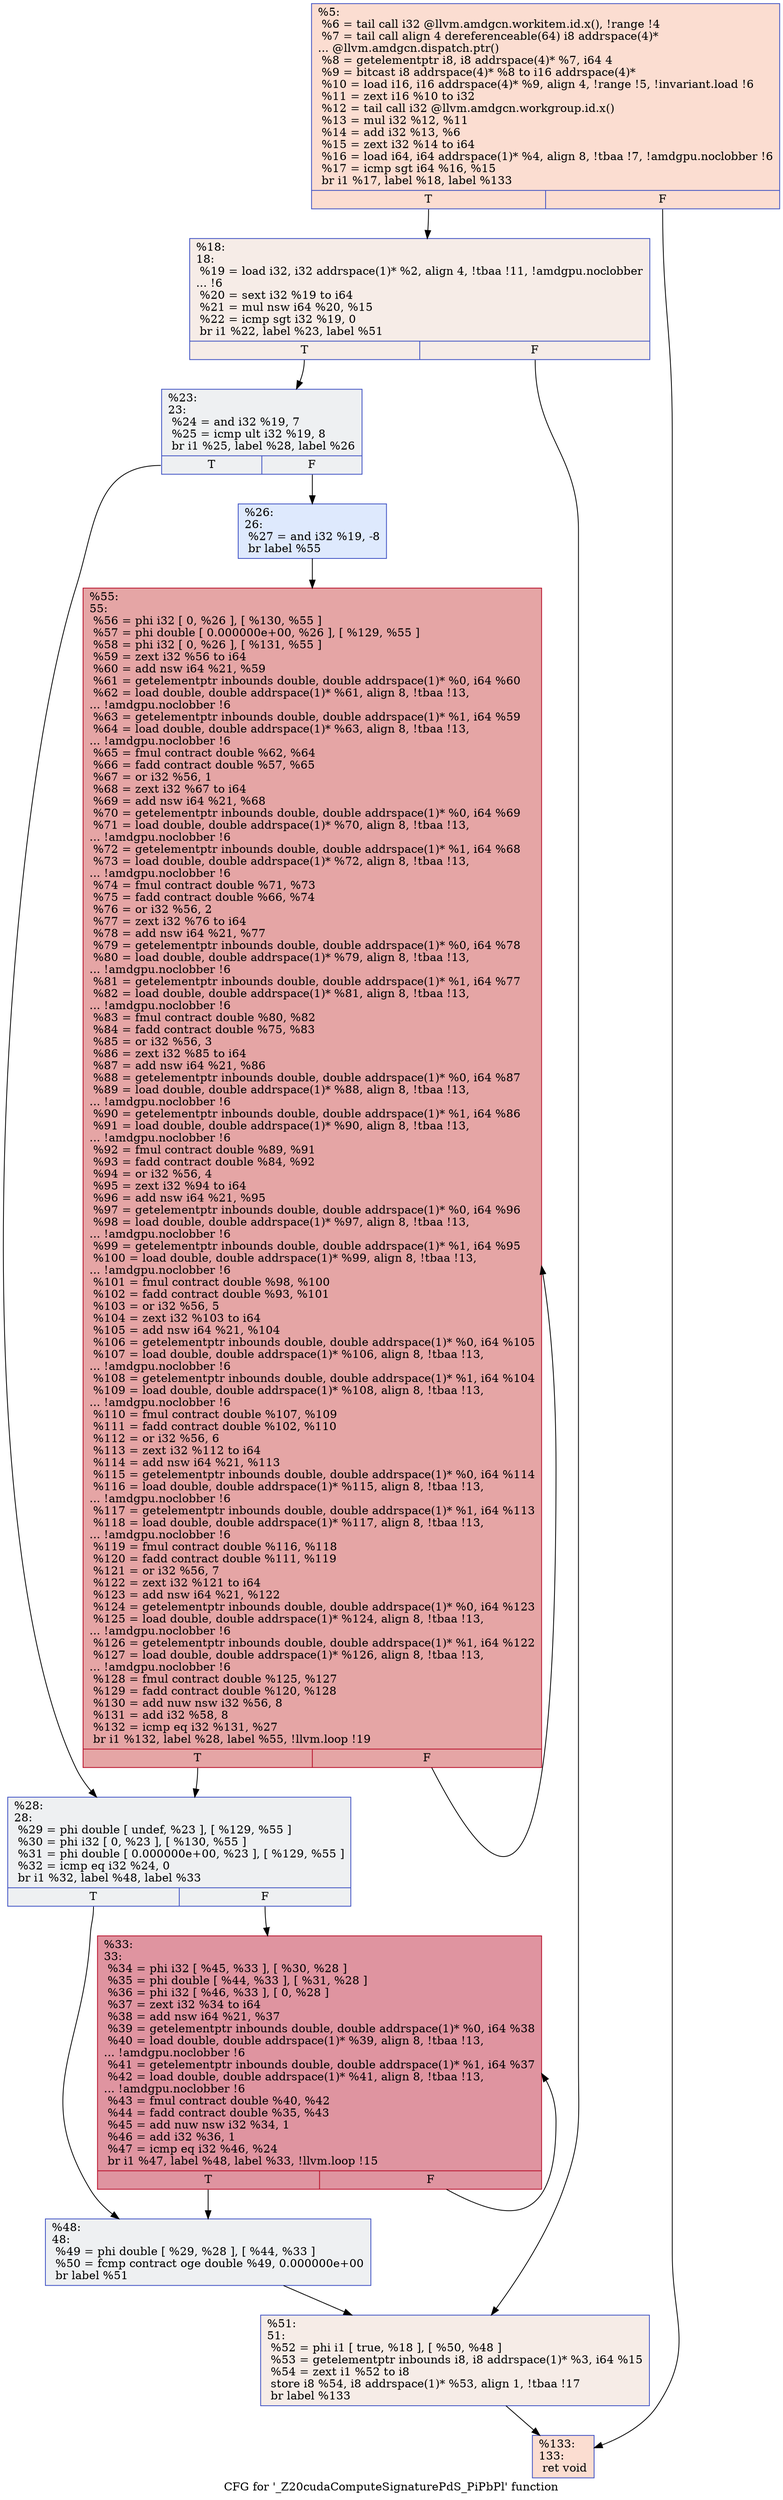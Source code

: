 digraph "CFG for '_Z20cudaComputeSignaturePdS_PiPbPl' function" {
	label="CFG for '_Z20cudaComputeSignaturePdS_PiPbPl' function";

	Node0x462d930 [shape=record,color="#3d50c3ff", style=filled, fillcolor="#f7b39670",label="{%5:\l  %6 = tail call i32 @llvm.amdgcn.workitem.id.x(), !range !4\l  %7 = tail call align 4 dereferenceable(64) i8 addrspace(4)*\l... @llvm.amdgcn.dispatch.ptr()\l  %8 = getelementptr i8, i8 addrspace(4)* %7, i64 4\l  %9 = bitcast i8 addrspace(4)* %8 to i16 addrspace(4)*\l  %10 = load i16, i16 addrspace(4)* %9, align 4, !range !5, !invariant.load !6\l  %11 = zext i16 %10 to i32\l  %12 = tail call i32 @llvm.amdgcn.workgroup.id.x()\l  %13 = mul i32 %12, %11\l  %14 = add i32 %13, %6\l  %15 = zext i32 %14 to i64\l  %16 = load i64, i64 addrspace(1)* %4, align 8, !tbaa !7, !amdgpu.noclobber !6\l  %17 = icmp sgt i64 %16, %15\l  br i1 %17, label %18, label %133\l|{<s0>T|<s1>F}}"];
	Node0x462d930:s0 -> Node0x4630150;
	Node0x462d930:s1 -> Node0x46301e0;
	Node0x4630150 [shape=record,color="#3d50c3ff", style=filled, fillcolor="#ead5c970",label="{%18:\l18:                                               \l  %19 = load i32, i32 addrspace(1)* %2, align 4, !tbaa !11, !amdgpu.noclobber\l... !6\l  %20 = sext i32 %19 to i64\l  %21 = mul nsw i64 %20, %15\l  %22 = icmp sgt i32 %19, 0\l  br i1 %22, label %23, label %51\l|{<s0>T|<s1>F}}"];
	Node0x4630150:s0 -> Node0x4630660;
	Node0x4630150:s1 -> Node0x46306f0;
	Node0x4630660 [shape=record,color="#3d50c3ff", style=filled, fillcolor="#d9dce170",label="{%23:\l23:                                               \l  %24 = and i32 %19, 7\l  %25 = icmp ult i32 %19, 8\l  br i1 %25, label %28, label %26\l|{<s0>T|<s1>F}}"];
	Node0x4630660:s0 -> Node0x46309b0;
	Node0x4630660:s1 -> Node0x4630a00;
	Node0x4630a00 [shape=record,color="#3d50c3ff", style=filled, fillcolor="#b5cdfa70",label="{%26:\l26:                                               \l  %27 = and i32 %19, -8\l  br label %55\l}"];
	Node0x4630a00 -> Node0x4630c00;
	Node0x46309b0 [shape=record,color="#3d50c3ff", style=filled, fillcolor="#d9dce170",label="{%28:\l28:                                               \l  %29 = phi double [ undef, %23 ], [ %129, %55 ]\l  %30 = phi i32 [ 0, %23 ], [ %130, %55 ]\l  %31 = phi double [ 0.000000e+00, %23 ], [ %129, %55 ]\l  %32 = icmp eq i32 %24, 0\l  br i1 %32, label %48, label %33\l|{<s0>T|<s1>F}}"];
	Node0x46309b0:s0 -> Node0x4630040;
	Node0x46309b0:s1 -> Node0x46300d0;
	Node0x46300d0 [shape=record,color="#b70d28ff", style=filled, fillcolor="#b70d2870",label="{%33:\l33:                                               \l  %34 = phi i32 [ %45, %33 ], [ %30, %28 ]\l  %35 = phi double [ %44, %33 ], [ %31, %28 ]\l  %36 = phi i32 [ %46, %33 ], [ 0, %28 ]\l  %37 = zext i32 %34 to i64\l  %38 = add nsw i64 %21, %37\l  %39 = getelementptr inbounds double, double addrspace(1)* %0, i64 %38\l  %40 = load double, double addrspace(1)* %39, align 8, !tbaa !13,\l... !amdgpu.noclobber !6\l  %41 = getelementptr inbounds double, double addrspace(1)* %1, i64 %37\l  %42 = load double, double addrspace(1)* %41, align 8, !tbaa !13,\l... !amdgpu.noclobber !6\l  %43 = fmul contract double %40, %42\l  %44 = fadd contract double %35, %43\l  %45 = add nuw nsw i32 %34, 1\l  %46 = add i32 %36, 1\l  %47 = icmp eq i32 %46, %24\l  br i1 %47, label %48, label %33, !llvm.loop !15\l|{<s0>T|<s1>F}}"];
	Node0x46300d0:s0 -> Node0x4630040;
	Node0x46300d0:s1 -> Node0x46300d0;
	Node0x4630040 [shape=record,color="#3d50c3ff", style=filled, fillcolor="#d9dce170",label="{%48:\l48:                                               \l  %49 = phi double [ %29, %28 ], [ %44, %33 ]\l  %50 = fcmp contract oge double %49, 0.000000e+00\l  br label %51\l}"];
	Node0x4630040 -> Node0x46306f0;
	Node0x46306f0 [shape=record,color="#3d50c3ff", style=filled, fillcolor="#ead5c970",label="{%51:\l51:                                               \l  %52 = phi i1 [ true, %18 ], [ %50, %48 ]\l  %53 = getelementptr inbounds i8, i8 addrspace(1)* %3, i64 %15\l  %54 = zext i1 %52 to i8\l  store i8 %54, i8 addrspace(1)* %53, align 1, !tbaa !17\l  br label %133\l}"];
	Node0x46306f0 -> Node0x46301e0;
	Node0x4630c00 [shape=record,color="#b70d28ff", style=filled, fillcolor="#c5333470",label="{%55:\l55:                                               \l  %56 = phi i32 [ 0, %26 ], [ %130, %55 ]\l  %57 = phi double [ 0.000000e+00, %26 ], [ %129, %55 ]\l  %58 = phi i32 [ 0, %26 ], [ %131, %55 ]\l  %59 = zext i32 %56 to i64\l  %60 = add nsw i64 %21, %59\l  %61 = getelementptr inbounds double, double addrspace(1)* %0, i64 %60\l  %62 = load double, double addrspace(1)* %61, align 8, !tbaa !13,\l... !amdgpu.noclobber !6\l  %63 = getelementptr inbounds double, double addrspace(1)* %1, i64 %59\l  %64 = load double, double addrspace(1)* %63, align 8, !tbaa !13,\l... !amdgpu.noclobber !6\l  %65 = fmul contract double %62, %64\l  %66 = fadd contract double %57, %65\l  %67 = or i32 %56, 1\l  %68 = zext i32 %67 to i64\l  %69 = add nsw i64 %21, %68\l  %70 = getelementptr inbounds double, double addrspace(1)* %0, i64 %69\l  %71 = load double, double addrspace(1)* %70, align 8, !tbaa !13,\l... !amdgpu.noclobber !6\l  %72 = getelementptr inbounds double, double addrspace(1)* %1, i64 %68\l  %73 = load double, double addrspace(1)* %72, align 8, !tbaa !13,\l... !amdgpu.noclobber !6\l  %74 = fmul contract double %71, %73\l  %75 = fadd contract double %66, %74\l  %76 = or i32 %56, 2\l  %77 = zext i32 %76 to i64\l  %78 = add nsw i64 %21, %77\l  %79 = getelementptr inbounds double, double addrspace(1)* %0, i64 %78\l  %80 = load double, double addrspace(1)* %79, align 8, !tbaa !13,\l... !amdgpu.noclobber !6\l  %81 = getelementptr inbounds double, double addrspace(1)* %1, i64 %77\l  %82 = load double, double addrspace(1)* %81, align 8, !tbaa !13,\l... !amdgpu.noclobber !6\l  %83 = fmul contract double %80, %82\l  %84 = fadd contract double %75, %83\l  %85 = or i32 %56, 3\l  %86 = zext i32 %85 to i64\l  %87 = add nsw i64 %21, %86\l  %88 = getelementptr inbounds double, double addrspace(1)* %0, i64 %87\l  %89 = load double, double addrspace(1)* %88, align 8, !tbaa !13,\l... !amdgpu.noclobber !6\l  %90 = getelementptr inbounds double, double addrspace(1)* %1, i64 %86\l  %91 = load double, double addrspace(1)* %90, align 8, !tbaa !13,\l... !amdgpu.noclobber !6\l  %92 = fmul contract double %89, %91\l  %93 = fadd contract double %84, %92\l  %94 = or i32 %56, 4\l  %95 = zext i32 %94 to i64\l  %96 = add nsw i64 %21, %95\l  %97 = getelementptr inbounds double, double addrspace(1)* %0, i64 %96\l  %98 = load double, double addrspace(1)* %97, align 8, !tbaa !13,\l... !amdgpu.noclobber !6\l  %99 = getelementptr inbounds double, double addrspace(1)* %1, i64 %95\l  %100 = load double, double addrspace(1)* %99, align 8, !tbaa !13,\l... !amdgpu.noclobber !6\l  %101 = fmul contract double %98, %100\l  %102 = fadd contract double %93, %101\l  %103 = or i32 %56, 5\l  %104 = zext i32 %103 to i64\l  %105 = add nsw i64 %21, %104\l  %106 = getelementptr inbounds double, double addrspace(1)* %0, i64 %105\l  %107 = load double, double addrspace(1)* %106, align 8, !tbaa !13,\l... !amdgpu.noclobber !6\l  %108 = getelementptr inbounds double, double addrspace(1)* %1, i64 %104\l  %109 = load double, double addrspace(1)* %108, align 8, !tbaa !13,\l... !amdgpu.noclobber !6\l  %110 = fmul contract double %107, %109\l  %111 = fadd contract double %102, %110\l  %112 = or i32 %56, 6\l  %113 = zext i32 %112 to i64\l  %114 = add nsw i64 %21, %113\l  %115 = getelementptr inbounds double, double addrspace(1)* %0, i64 %114\l  %116 = load double, double addrspace(1)* %115, align 8, !tbaa !13,\l... !amdgpu.noclobber !6\l  %117 = getelementptr inbounds double, double addrspace(1)* %1, i64 %113\l  %118 = load double, double addrspace(1)* %117, align 8, !tbaa !13,\l... !amdgpu.noclobber !6\l  %119 = fmul contract double %116, %118\l  %120 = fadd contract double %111, %119\l  %121 = or i32 %56, 7\l  %122 = zext i32 %121 to i64\l  %123 = add nsw i64 %21, %122\l  %124 = getelementptr inbounds double, double addrspace(1)* %0, i64 %123\l  %125 = load double, double addrspace(1)* %124, align 8, !tbaa !13,\l... !amdgpu.noclobber !6\l  %126 = getelementptr inbounds double, double addrspace(1)* %1, i64 %122\l  %127 = load double, double addrspace(1)* %126, align 8, !tbaa !13,\l... !amdgpu.noclobber !6\l  %128 = fmul contract double %125, %127\l  %129 = fadd contract double %120, %128\l  %130 = add nuw nsw i32 %56, 8\l  %131 = add i32 %58, 8\l  %132 = icmp eq i32 %131, %27\l  br i1 %132, label %28, label %55, !llvm.loop !19\l|{<s0>T|<s1>F}}"];
	Node0x4630c00:s0 -> Node0x46309b0;
	Node0x4630c00:s1 -> Node0x4630c00;
	Node0x46301e0 [shape=record,color="#3d50c3ff", style=filled, fillcolor="#f7b39670",label="{%133:\l133:                                              \l  ret void\l}"];
}
